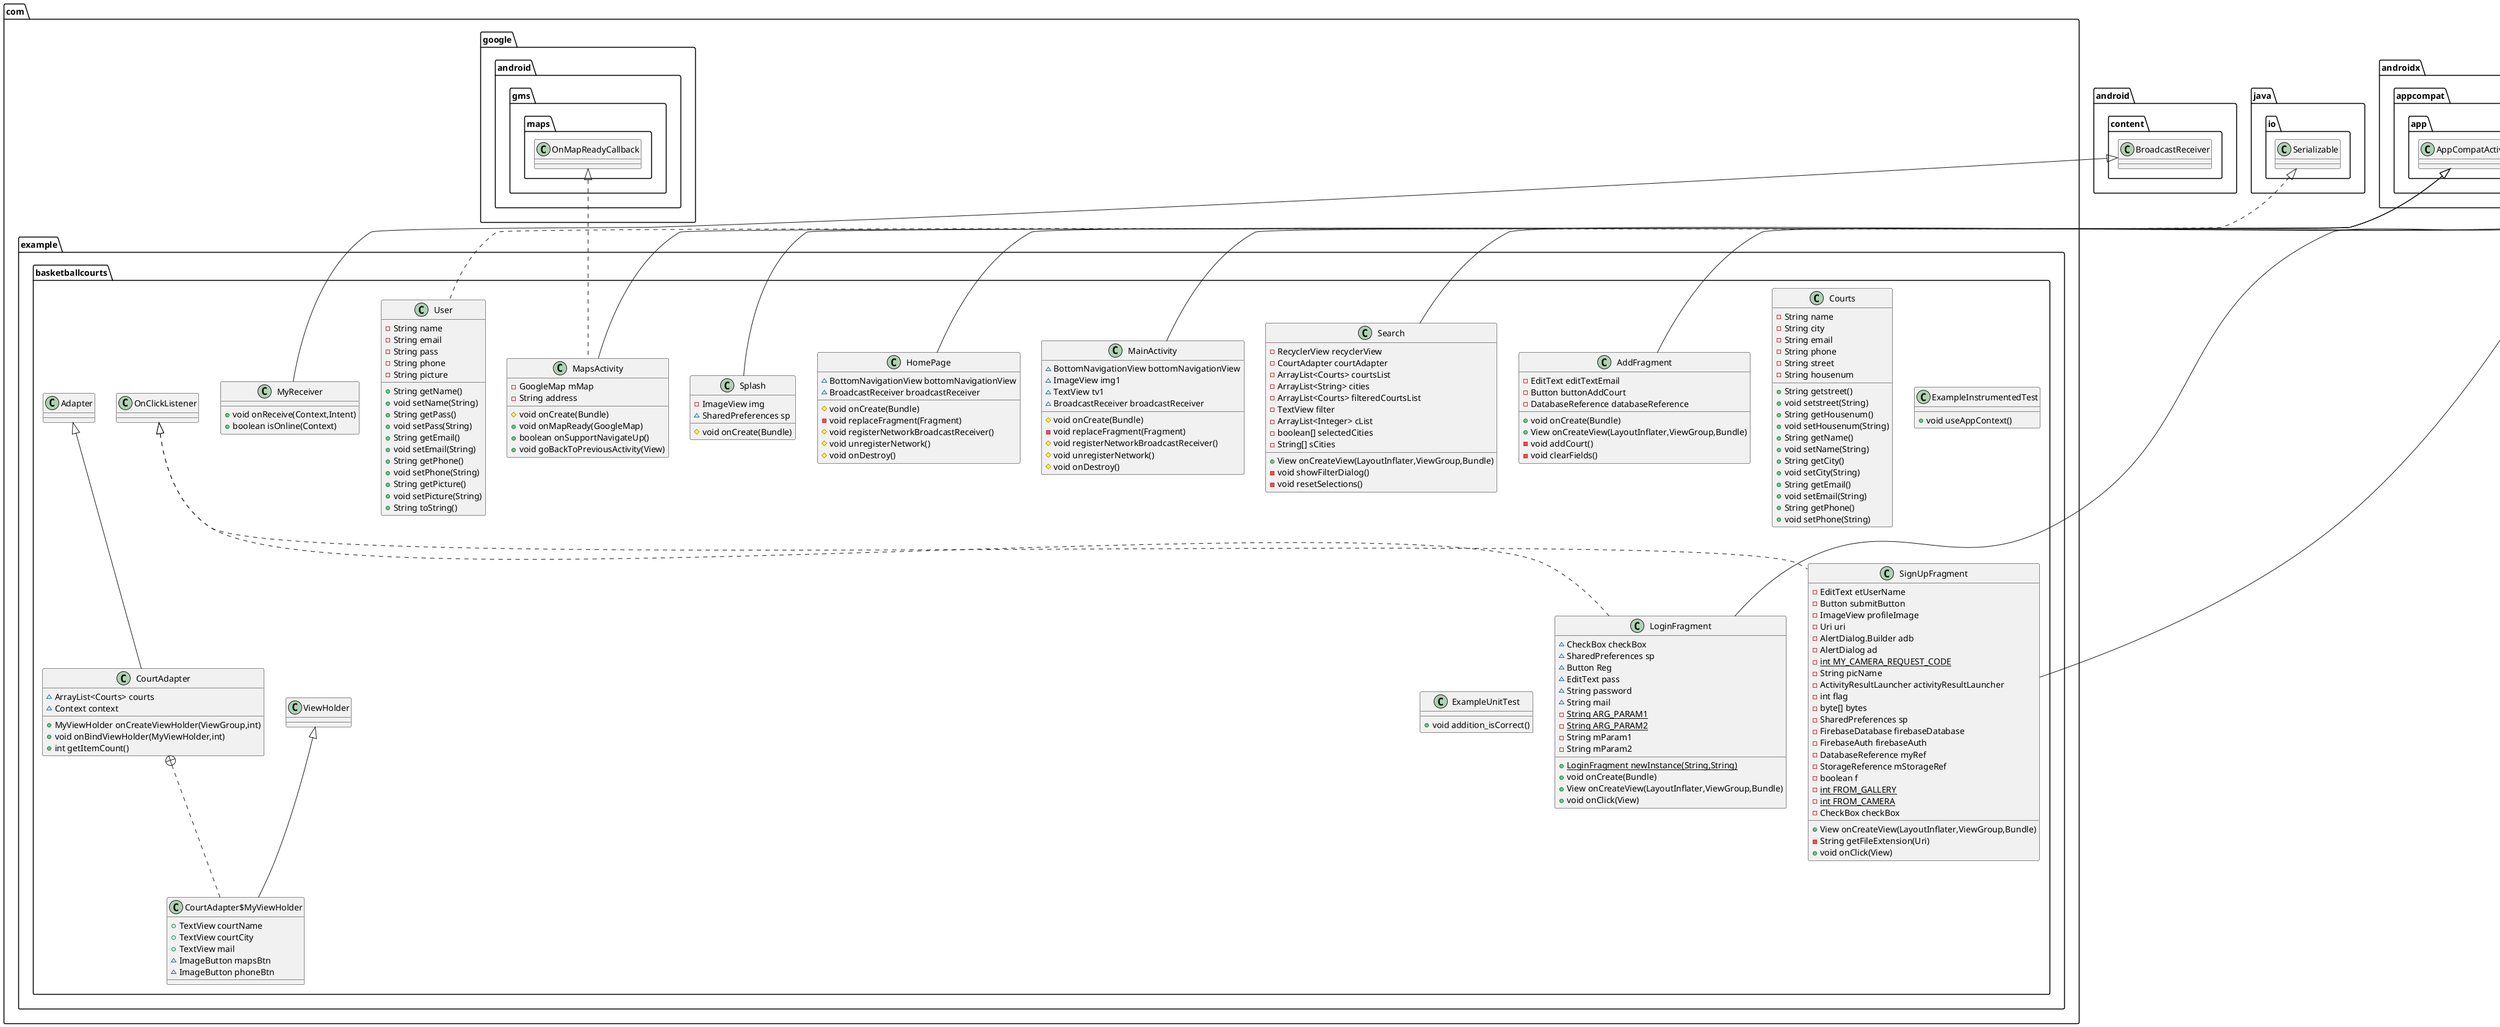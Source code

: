 @startuml
class com.example.basketballcourts.MyReceiver {
+ void onReceive(Context,Intent)
+ boolean isOnline(Context)
}

class com.example.basketballcourts.Search {
- RecyclerView recyclerView
- CourtAdapter courtAdapter
- ArrayList<Courts> courtsList
- ArrayList<String> cities
- ArrayList<Courts> filteredCourtsList
- TextView filter
- ArrayList<Integer> cList
- boolean[] selectedCities
- String[] sCities
+ View onCreateView(LayoutInflater,ViewGroup,Bundle)
- void showFilterDialog()
- void resetSelections()
}


class com.example.basketballcourts.Courts {
- String name
- String city
- String email
- String phone
- String street
- String housenum
+ String getstreet()
+ void setstreet(String)
+ String getHousenum()
+ void setHousenum(String)
+ String getName()
+ void setName(String)
+ String getCity()
+ void setCity(String)
+ String getEmail()
+ void setEmail(String)
+ String getPhone()
+ void setPhone(String)
}


class com.example.basketballcourts.HomePage {
~ BottomNavigationView bottomNavigationView
~ BroadcastReceiver broadcastReceiver
# void onCreate(Bundle)
- void replaceFragment(Fragment)
# void registerNetworkBroadcastReceiver()
# void unregisterNetwork()
# void onDestroy()
}


class com.example.basketballcourts.MapsActivity {
- GoogleMap mMap
- String address
# void onCreate(Bundle)
+ void onMapReady(GoogleMap)
+ boolean onSupportNavigateUp()
+ void goBackToPreviousActivity(View)
}


class com.example.basketballcourts.Splash {
- ImageView img
~ SharedPreferences sp
# void onCreate(Bundle)
}


class com.example.basketballcourts.User {
- String name
- String email
- String pass
- String phone
- String picture
+ String getName()
+ void setName(String)
+ String getPass()
+ void setPass(String)
+ String getEmail()
+ void setEmail(String)
+ String getPhone()
+ void setPhone(String)
+ String getPicture()
+ void setPicture(String)
+ String toString()
}


class com.example.basketballcourts.MainActivity {
~ BottomNavigationView bottomNavigationView
~ ImageView img1
~ TextView tv1
~ BroadcastReceiver broadcastReceiver
# void onCreate(Bundle)
- void replaceFragment(Fragment)
# void registerNetworkBroadcastReceiver()
# void unregisterNetwork()
# void onDestroy()
}


class com.example.basketballcourts.CourtAdapter {
~ ArrayList<Courts> courts
~ Context context
+ MyViewHolder onCreateViewHolder(ViewGroup,int)
+ void onBindViewHolder(MyViewHolder,int)
+ int getItemCount()
}


class com.example.basketballcourts.CourtAdapter$MyViewHolder {
+ TextView courtName
+ TextView courtCity
+ TextView mail
~ ImageButton mapsBtn
~ ImageButton phoneBtn
}

class com.example.basketballcourts.ExampleInstrumentedTest {
+ void useAppContext()
}

class com.example.basketballcourts.ExampleUnitTest {
+ void addition_isCorrect()
}

class com.example.basketballcourts.LoginFragment {
~ CheckBox checkBox
~ SharedPreferences sp
~ Button Reg
~ EditText pass
~ String password
~ String mail
    - {static} String ARG_PARAM1
- {static} String ARG_PARAM2
- String mParam1
- String mParam2
+ {static} LoginFragment newInstance(String,String)
+ void onCreate(Bundle)
+ View onCreateView(LayoutInflater,ViewGroup,Bundle)
+ void onClick(View)
}


class com.example.basketballcourts.SignUpFragment {
- EditText etUserName
- Button submitButton
- ImageView profileImage
- Uri uri
- AlertDialog.Builder adb
- AlertDialog ad
- {static} int MY_CAMERA_REQUEST_CODE
- String picName
- ActivityResultLauncher activityResultLauncher
- int flag
- byte[] bytes
- SharedPreferences sp
- FirebaseDatabase firebaseDatabase
- FirebaseAuth firebaseAuth
- DatabaseReference myRef
- StorageReference mStorageRef
- boolean f
- {static} int FROM_GALLERY
- {static} int FROM_CAMERA
- CheckBox checkBox
+ View onCreateView(LayoutInflater,ViewGroup,Bundle)
- String getFileExtension(Uri)
+ void onClick(View)
}


class com.example.basketballcourts.AddFragment {
- EditText editTextEmail
- Button buttonAddCourt
- DatabaseReference databaseReference
+ void onCreate(Bundle)
+ View onCreateView(LayoutInflater,ViewGroup,Bundle)
- void addCourt()
- void clearFields()
}




android.content.BroadcastReceiver <|-- com.example.basketballcourts.MyReceiver
androidx.fragment.app.Fragment <|-- com.example.basketballcourts.Search
androidx.appcompat.app.AppCompatActivity <|-- com.example.basketballcourts.HomePage
com.google.android.gms.maps.OnMapReadyCallback <|.. com.example.basketballcourts.MapsActivity
androidx.appcompat.app.AppCompatActivity <|-- com.example.basketballcourts.MapsActivity
androidx.appcompat.app.AppCompatActivity <|-- com.example.basketballcourts.Splash
java.io.Serializable <|.. com.example.basketballcourts.User
androidx.appcompat.app.AppCompatActivity <|-- com.example.basketballcourts.MainActivity
com.example.basketballcourts.Adapter <|-- com.example.basketballcourts.CourtAdapter
com.example.basketballcourts.CourtAdapter +.. com.example.basketballcourts.CourtAdapter$MyViewHolder
com.example.basketballcourts.ViewHolder <|-- com.example.basketballcourts.CourtAdapter$MyViewHolder
com.example.basketballcourts.OnClickListener <|.. com.example.basketballcourts.LoginFragment
androidx.fragment.app.Fragment <|-- com.example.basketballcourts.LoginFragment
com.example.basketballcourts.OnClickListener <|.. com.example.basketballcourts.SignUpFragment
androidx.fragment.app.Fragment <|-- com.example.basketballcourts.SignUpFragment
androidx.fragment.app.Fragment <|-- com.example.basketballcourts.AddFragment
@enduml